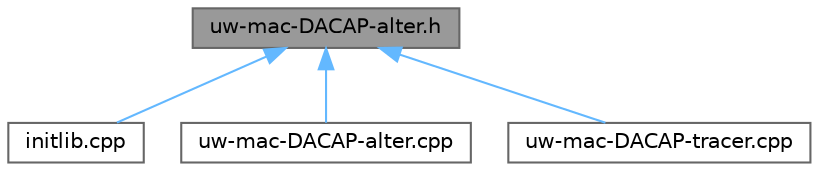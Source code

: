 digraph "uw-mac-DACAP-alter.h"
{
 // LATEX_PDF_SIZE
  bgcolor="transparent";
  edge [fontname=Helvetica,fontsize=10,labelfontname=Helvetica,labelfontsize=10];
  node [fontname=Helvetica,fontsize=10,shape=box,height=0.2,width=0.4];
  Node1 [id="Node000001",label="uw-mac-DACAP-alter.h",height=0.2,width=0.4,color="gray40", fillcolor="grey60", style="filled", fontcolor="black",tooltip="Provides the DACAP Class header description."];
  Node1 -> Node2 [id="edge1_Node000001_Node000002",dir="back",color="steelblue1",style="solid",tooltip=" "];
  Node2 [id="Node000002",label="initlib.cpp",height=0.2,width=0.4,color="grey40", fillcolor="white", style="filled",URL="$DESERT__Framework_2DESERT_2data__link_2uwdacap_2initlib_8cpp.html",tooltip="Provides the initializazions of the uwdacap libraries."];
  Node1 -> Node3 [id="edge2_Node000001_Node000003",dir="back",color="steelblue1",style="solid",tooltip=" "];
  Node3 [id="Node000003",label="uw-mac-DACAP-alter.cpp",height=0.2,width=0.4,color="grey40", fillcolor="white", style="filled",URL="$uw-mac-DACAP-alter_8cpp.html",tooltip="Provides the implementation of DACAP class."];
  Node1 -> Node4 [id="edge3_Node000001_Node000004",dir="back",color="steelblue1",style="solid",tooltip=" "];
  Node4 [id="Node000004",label="uw-mac-DACAP-tracer.cpp",height=0.2,width=0.4,color="grey40", fillcolor="white", style="filled",URL="$uw-mac-DACAP-tracer_8cpp.html",tooltip="Provides the implementation of DACAP Tracer."];
}

